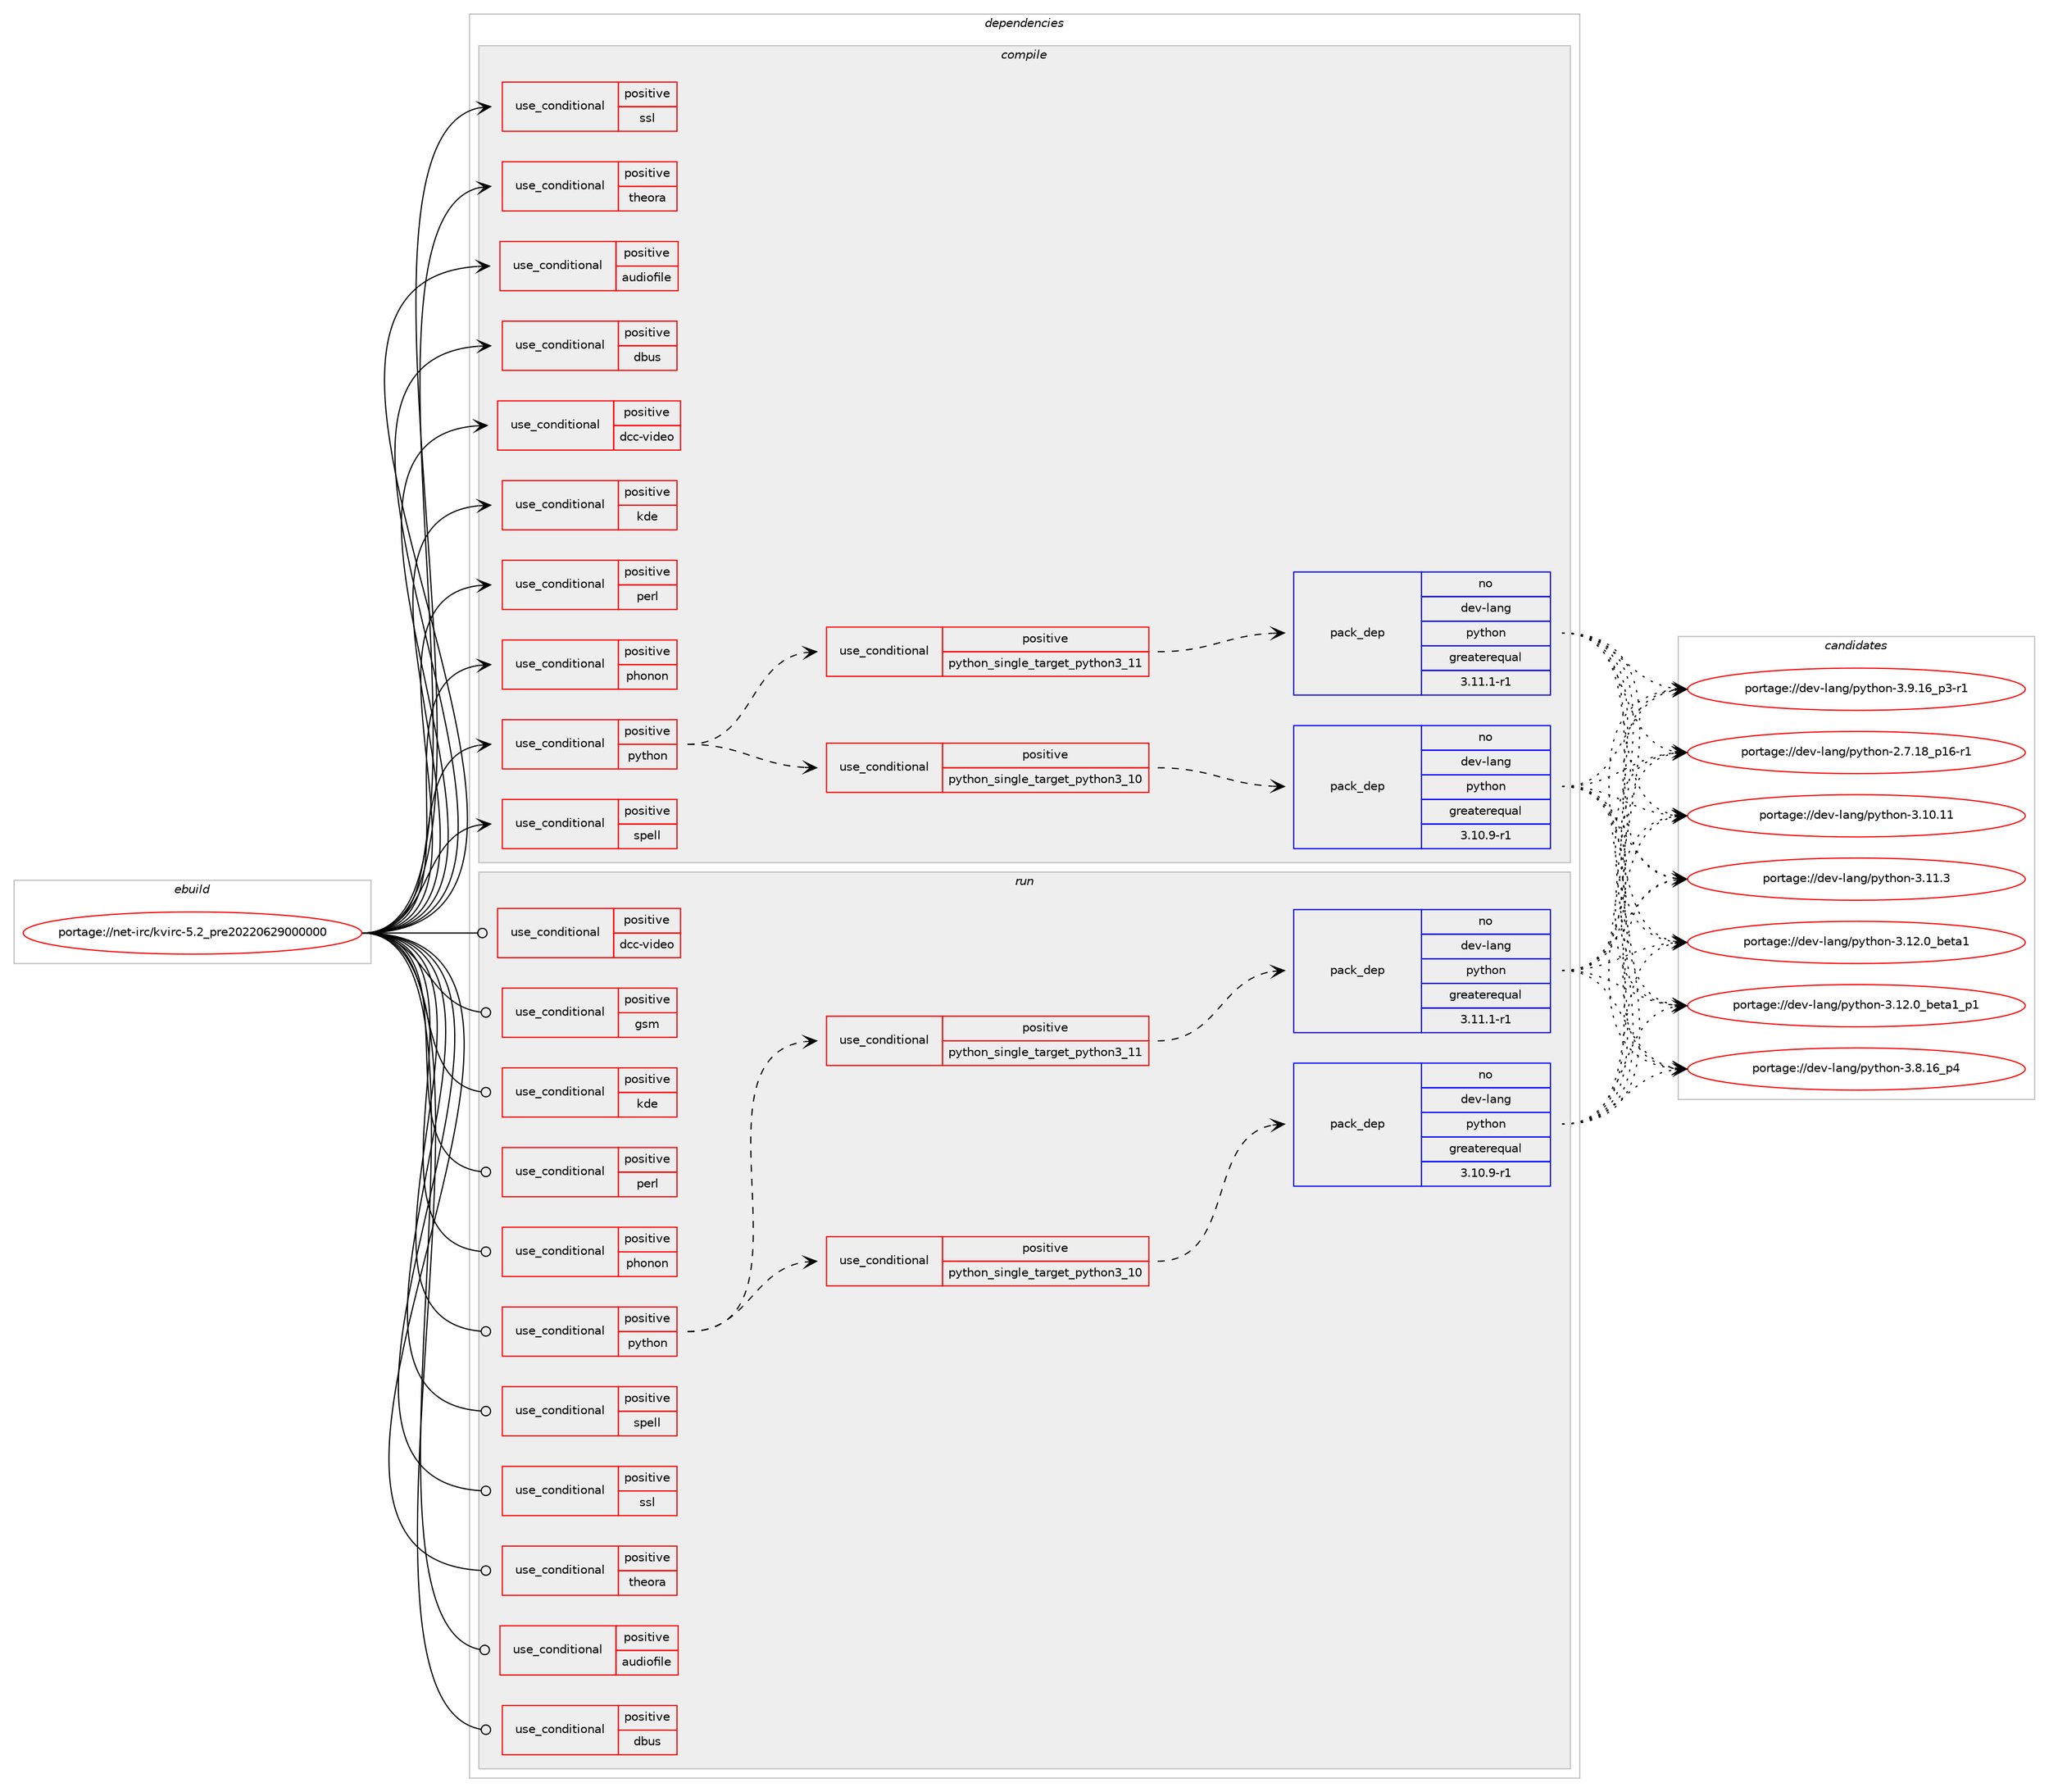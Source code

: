 digraph prolog {

# *************
# Graph options
# *************

newrank=true;
concentrate=true;
compound=true;
graph [rankdir=LR,fontname=Helvetica,fontsize=10,ranksep=1.5];#, ranksep=2.5, nodesep=0.2];
edge  [arrowhead=vee];
node  [fontname=Helvetica,fontsize=10];

# **********
# The ebuild
# **********

subgraph cluster_leftcol {
color=gray;
rank=same;
label=<<i>ebuild</i>>;
id [label="portage://net-irc/kvirc-5.2_pre20220629000000", color=red, width=4, href="../net-irc/kvirc-5.2_pre20220629000000.svg"];
}

# ****************
# The dependencies
# ****************

subgraph cluster_midcol {
color=gray;
label=<<i>dependencies</i>>;
subgraph cluster_compile {
fillcolor="#eeeeee";
style=filled;
label=<<i>compile</i>>;
subgraph cond471 {
dependency622 [label=<<TABLE BORDER="0" CELLBORDER="1" CELLSPACING="0" CELLPADDING="4"><TR><TD ROWSPAN="3" CELLPADDING="10">use_conditional</TD></TR><TR><TD>positive</TD></TR><TR><TD>audiofile</TD></TR></TABLE>>, shape=none, color=red];
# *** BEGIN UNKNOWN DEPENDENCY TYPE (TODO) ***
# dependency622 -> package_dependency(portage://net-irc/kvirc-5.2_pre20220629000000,install,no,media-libs,audiofile,none,[,,],[],[])
# *** END UNKNOWN DEPENDENCY TYPE (TODO) ***

}
id:e -> dependency622:w [weight=20,style="solid",arrowhead="vee"];
subgraph cond472 {
dependency623 [label=<<TABLE BORDER="0" CELLBORDER="1" CELLSPACING="0" CELLPADDING="4"><TR><TD ROWSPAN="3" CELLPADDING="10">use_conditional</TD></TR><TR><TD>positive</TD></TR><TR><TD>dbus</TD></TR></TABLE>>, shape=none, color=red];
# *** BEGIN UNKNOWN DEPENDENCY TYPE (TODO) ***
# dependency623 -> package_dependency(portage://net-irc/kvirc-5.2_pre20220629000000,install,no,dev-qt,qtdbus,none,[,,],[slot(5)],[])
# *** END UNKNOWN DEPENDENCY TYPE (TODO) ***

}
id:e -> dependency623:w [weight=20,style="solid",arrowhead="vee"];
subgraph cond473 {
dependency624 [label=<<TABLE BORDER="0" CELLBORDER="1" CELLSPACING="0" CELLPADDING="4"><TR><TD ROWSPAN="3" CELLPADDING="10">use_conditional</TD></TR><TR><TD>positive</TD></TR><TR><TD>dcc-video</TD></TR></TABLE>>, shape=none, color=red];
# *** BEGIN UNKNOWN DEPENDENCY TYPE (TODO) ***
# dependency624 -> package_dependency(portage://net-irc/kvirc-5.2_pre20220629000000,install,no,dev-qt,qtmultimedia,none,[,,],[slot(5)],[use(enable(widgets),none)])
# *** END UNKNOWN DEPENDENCY TYPE (TODO) ***

}
id:e -> dependency624:w [weight=20,style="solid",arrowhead="vee"];
subgraph cond474 {
dependency625 [label=<<TABLE BORDER="0" CELLBORDER="1" CELLSPACING="0" CELLPADDING="4"><TR><TD ROWSPAN="3" CELLPADDING="10">use_conditional</TD></TR><TR><TD>positive</TD></TR><TR><TD>kde</TD></TR></TABLE>>, shape=none, color=red];
# *** BEGIN UNKNOWN DEPENDENCY TYPE (TODO) ***
# dependency625 -> package_dependency(portage://net-irc/kvirc-5.2_pre20220629000000,install,no,kde-frameworks,kcoreaddons,none,[,,],[slot(5)],[])
# *** END UNKNOWN DEPENDENCY TYPE (TODO) ***

# *** BEGIN UNKNOWN DEPENDENCY TYPE (TODO) ***
# dependency625 -> package_dependency(portage://net-irc/kvirc-5.2_pre20220629000000,install,no,kde-frameworks,ki18n,none,[,,],[slot(5)],[])
# *** END UNKNOWN DEPENDENCY TYPE (TODO) ***

# *** BEGIN UNKNOWN DEPENDENCY TYPE (TODO) ***
# dependency625 -> package_dependency(portage://net-irc/kvirc-5.2_pre20220629000000,install,no,kde-frameworks,knotifications,none,[,,],[slot(5)],[])
# *** END UNKNOWN DEPENDENCY TYPE (TODO) ***

# *** BEGIN UNKNOWN DEPENDENCY TYPE (TODO) ***
# dependency625 -> package_dependency(portage://net-irc/kvirc-5.2_pre20220629000000,install,no,kde-frameworks,kservice,none,[,,],[slot(5)],[])
# *** END UNKNOWN DEPENDENCY TYPE (TODO) ***

# *** BEGIN UNKNOWN DEPENDENCY TYPE (TODO) ***
# dependency625 -> package_dependency(portage://net-irc/kvirc-5.2_pre20220629000000,install,no,kde-frameworks,kwindowsystem,none,[,,],[slot(5)],[])
# *** END UNKNOWN DEPENDENCY TYPE (TODO) ***

# *** BEGIN UNKNOWN DEPENDENCY TYPE (TODO) ***
# dependency625 -> package_dependency(portage://net-irc/kvirc-5.2_pre20220629000000,install,no,kde-frameworks,kxmlgui,none,[,,],[slot(5)],[])
# *** END UNKNOWN DEPENDENCY TYPE (TODO) ***

}
id:e -> dependency625:w [weight=20,style="solid",arrowhead="vee"];
subgraph cond475 {
dependency626 [label=<<TABLE BORDER="0" CELLBORDER="1" CELLSPACING="0" CELLPADDING="4"><TR><TD ROWSPAN="3" CELLPADDING="10">use_conditional</TD></TR><TR><TD>positive</TD></TR><TR><TD>perl</TD></TR></TABLE>>, shape=none, color=red];
# *** BEGIN UNKNOWN DEPENDENCY TYPE (TODO) ***
# dependency626 -> package_dependency(portage://net-irc/kvirc-5.2_pre20220629000000,install,no,dev-lang,perl,none,[,,],[slot(0),equal],[])
# *** END UNKNOWN DEPENDENCY TYPE (TODO) ***

}
id:e -> dependency626:w [weight=20,style="solid",arrowhead="vee"];
subgraph cond476 {
dependency627 [label=<<TABLE BORDER="0" CELLBORDER="1" CELLSPACING="0" CELLPADDING="4"><TR><TD ROWSPAN="3" CELLPADDING="10">use_conditional</TD></TR><TR><TD>positive</TD></TR><TR><TD>phonon</TD></TR></TABLE>>, shape=none, color=red];
# *** BEGIN UNKNOWN DEPENDENCY TYPE (TODO) ***
# dependency627 -> package_dependency(portage://net-irc/kvirc-5.2_pre20220629000000,install,no,media-libs,phonon,none,[,,],[],[use(enable(qt5),positive)])
# *** END UNKNOWN DEPENDENCY TYPE (TODO) ***

}
id:e -> dependency627:w [weight=20,style="solid",arrowhead="vee"];
subgraph cond477 {
dependency628 [label=<<TABLE BORDER="0" CELLBORDER="1" CELLSPACING="0" CELLPADDING="4"><TR><TD ROWSPAN="3" CELLPADDING="10">use_conditional</TD></TR><TR><TD>positive</TD></TR><TR><TD>python</TD></TR></TABLE>>, shape=none, color=red];
subgraph cond478 {
dependency629 [label=<<TABLE BORDER="0" CELLBORDER="1" CELLSPACING="0" CELLPADDING="4"><TR><TD ROWSPAN="3" CELLPADDING="10">use_conditional</TD></TR><TR><TD>positive</TD></TR><TR><TD>python_single_target_python3_10</TD></TR></TABLE>>, shape=none, color=red];
subgraph pack149 {
dependency630 [label=<<TABLE BORDER="0" CELLBORDER="1" CELLSPACING="0" CELLPADDING="4" WIDTH="220"><TR><TD ROWSPAN="6" CELLPADDING="30">pack_dep</TD></TR><TR><TD WIDTH="110">no</TD></TR><TR><TD>dev-lang</TD></TR><TR><TD>python</TD></TR><TR><TD>greaterequal</TD></TR><TR><TD>3.10.9-r1</TD></TR></TABLE>>, shape=none, color=blue];
}
dependency629:e -> dependency630:w [weight=20,style="dashed",arrowhead="vee"];
}
dependency628:e -> dependency629:w [weight=20,style="dashed",arrowhead="vee"];
subgraph cond479 {
dependency631 [label=<<TABLE BORDER="0" CELLBORDER="1" CELLSPACING="0" CELLPADDING="4"><TR><TD ROWSPAN="3" CELLPADDING="10">use_conditional</TD></TR><TR><TD>positive</TD></TR><TR><TD>python_single_target_python3_11</TD></TR></TABLE>>, shape=none, color=red];
subgraph pack150 {
dependency632 [label=<<TABLE BORDER="0" CELLBORDER="1" CELLSPACING="0" CELLPADDING="4" WIDTH="220"><TR><TD ROWSPAN="6" CELLPADDING="30">pack_dep</TD></TR><TR><TD WIDTH="110">no</TD></TR><TR><TD>dev-lang</TD></TR><TR><TD>python</TD></TR><TR><TD>greaterequal</TD></TR><TR><TD>3.11.1-r1</TD></TR></TABLE>>, shape=none, color=blue];
}
dependency631:e -> dependency632:w [weight=20,style="dashed",arrowhead="vee"];
}
dependency628:e -> dependency631:w [weight=20,style="dashed",arrowhead="vee"];
}
id:e -> dependency628:w [weight=20,style="solid",arrowhead="vee"];
subgraph cond480 {
dependency633 [label=<<TABLE BORDER="0" CELLBORDER="1" CELLSPACING="0" CELLPADDING="4"><TR><TD ROWSPAN="3" CELLPADDING="10">use_conditional</TD></TR><TR><TD>positive</TD></TR><TR><TD>spell</TD></TR></TABLE>>, shape=none, color=red];
# *** BEGIN UNKNOWN DEPENDENCY TYPE (TODO) ***
# dependency633 -> package_dependency(portage://net-irc/kvirc-5.2_pre20220629000000,install,no,app-text,enchant,none,[,,],[slot(2)],[])
# *** END UNKNOWN DEPENDENCY TYPE (TODO) ***

}
id:e -> dependency633:w [weight=20,style="solid",arrowhead="vee"];
subgraph cond481 {
dependency634 [label=<<TABLE BORDER="0" CELLBORDER="1" CELLSPACING="0" CELLPADDING="4"><TR><TD ROWSPAN="3" CELLPADDING="10">use_conditional</TD></TR><TR><TD>positive</TD></TR><TR><TD>ssl</TD></TR></TABLE>>, shape=none, color=red];
# *** BEGIN UNKNOWN DEPENDENCY TYPE (TODO) ***
# dependency634 -> package_dependency(portage://net-irc/kvirc-5.2_pre20220629000000,install,no,dev-libs,openssl,none,[,,],[slot(0),equal],[])
# *** END UNKNOWN DEPENDENCY TYPE (TODO) ***

}
id:e -> dependency634:w [weight=20,style="solid",arrowhead="vee"];
subgraph cond482 {
dependency635 [label=<<TABLE BORDER="0" CELLBORDER="1" CELLSPACING="0" CELLPADDING="4"><TR><TD ROWSPAN="3" CELLPADDING="10">use_conditional</TD></TR><TR><TD>positive</TD></TR><TR><TD>theora</TD></TR></TABLE>>, shape=none, color=red];
# *** BEGIN UNKNOWN DEPENDENCY TYPE (TODO) ***
# dependency635 -> package_dependency(portage://net-irc/kvirc-5.2_pre20220629000000,install,no,media-libs,libogg,none,[,,],[],[])
# *** END UNKNOWN DEPENDENCY TYPE (TODO) ***

# *** BEGIN UNKNOWN DEPENDENCY TYPE (TODO) ***
# dependency635 -> package_dependency(portage://net-irc/kvirc-5.2_pre20220629000000,install,no,media-libs,libtheora,none,[,,],[],[])
# *** END UNKNOWN DEPENDENCY TYPE (TODO) ***

# *** BEGIN UNKNOWN DEPENDENCY TYPE (TODO) ***
# dependency635 -> package_dependency(portage://net-irc/kvirc-5.2_pre20220629000000,install,no,media-libs,libvorbis,none,[,,],[],[])
# *** END UNKNOWN DEPENDENCY TYPE (TODO) ***

}
id:e -> dependency635:w [weight=20,style="solid",arrowhead="vee"];
# *** BEGIN UNKNOWN DEPENDENCY TYPE (TODO) ***
# id -> package_dependency(portage://net-irc/kvirc-5.2_pre20220629000000,install,no,dev-qt,qtcore,none,[,,],[slot(5)],[])
# *** END UNKNOWN DEPENDENCY TYPE (TODO) ***

# *** BEGIN UNKNOWN DEPENDENCY TYPE (TODO) ***
# id -> package_dependency(portage://net-irc/kvirc-5.2_pre20220629000000,install,no,dev-qt,qtgui,none,[,,],[slot(5)],[])
# *** END UNKNOWN DEPENDENCY TYPE (TODO) ***

# *** BEGIN UNKNOWN DEPENDENCY TYPE (TODO) ***
# id -> package_dependency(portage://net-irc/kvirc-5.2_pre20220629000000,install,no,dev-qt,qtmultimedia,none,[,,],[slot(5)],[])
# *** END UNKNOWN DEPENDENCY TYPE (TODO) ***

# *** BEGIN UNKNOWN DEPENDENCY TYPE (TODO) ***
# id -> package_dependency(portage://net-irc/kvirc-5.2_pre20220629000000,install,no,dev-qt,qtnetwork,none,[,,],[slot(5)],[])
# *** END UNKNOWN DEPENDENCY TYPE (TODO) ***

# *** BEGIN UNKNOWN DEPENDENCY TYPE (TODO) ***
# id -> package_dependency(portage://net-irc/kvirc-5.2_pre20220629000000,install,no,dev-qt,qtprintsupport,none,[,,],[slot(5)],[])
# *** END UNKNOWN DEPENDENCY TYPE (TODO) ***

# *** BEGIN UNKNOWN DEPENDENCY TYPE (TODO) ***
# id -> package_dependency(portage://net-irc/kvirc-5.2_pre20220629000000,install,no,dev-qt,qtsql,none,[,,],[slot(5)],[])
# *** END UNKNOWN DEPENDENCY TYPE (TODO) ***

# *** BEGIN UNKNOWN DEPENDENCY TYPE (TODO) ***
# id -> package_dependency(portage://net-irc/kvirc-5.2_pre20220629000000,install,no,dev-qt,qtwidgets,none,[,,],[slot(5)],[])
# *** END UNKNOWN DEPENDENCY TYPE (TODO) ***

# *** BEGIN UNKNOWN DEPENDENCY TYPE (TODO) ***
# id -> package_dependency(portage://net-irc/kvirc-5.2_pre20220629000000,install,no,dev-qt,qtx11extras,none,[,,],[slot(5)],[])
# *** END UNKNOWN DEPENDENCY TYPE (TODO) ***

# *** BEGIN UNKNOWN DEPENDENCY TYPE (TODO) ***
# id -> package_dependency(portage://net-irc/kvirc-5.2_pre20220629000000,install,no,dev-qt,qtxml,none,[,,],[slot(5)],[])
# *** END UNKNOWN DEPENDENCY TYPE (TODO) ***

# *** BEGIN UNKNOWN DEPENDENCY TYPE (TODO) ***
# id -> package_dependency(portage://net-irc/kvirc-5.2_pre20220629000000,install,no,sys-libs,zlib,none,[,,],[slot(0),equal],[])
# *** END UNKNOWN DEPENDENCY TYPE (TODO) ***

# *** BEGIN UNKNOWN DEPENDENCY TYPE (TODO) ***
# id -> package_dependency(portage://net-irc/kvirc-5.2_pre20220629000000,install,no,x11-libs,libX11,none,[,,],[],[])
# *** END UNKNOWN DEPENDENCY TYPE (TODO) ***

# *** BEGIN UNKNOWN DEPENDENCY TYPE (TODO) ***
# id -> package_dependency(portage://net-irc/kvirc-5.2_pre20220629000000,install,no,x11-libs,libXScrnSaver,none,[,,],[],[])
# *** END UNKNOWN DEPENDENCY TYPE (TODO) ***

}
subgraph cluster_compileandrun {
fillcolor="#eeeeee";
style=filled;
label=<<i>compile and run</i>>;
}
subgraph cluster_run {
fillcolor="#eeeeee";
style=filled;
label=<<i>run</i>>;
subgraph cond483 {
dependency636 [label=<<TABLE BORDER="0" CELLBORDER="1" CELLSPACING="0" CELLPADDING="4"><TR><TD ROWSPAN="3" CELLPADDING="10">use_conditional</TD></TR><TR><TD>positive</TD></TR><TR><TD>audiofile</TD></TR></TABLE>>, shape=none, color=red];
# *** BEGIN UNKNOWN DEPENDENCY TYPE (TODO) ***
# dependency636 -> package_dependency(portage://net-irc/kvirc-5.2_pre20220629000000,run,no,media-libs,audiofile,none,[,,],[],[])
# *** END UNKNOWN DEPENDENCY TYPE (TODO) ***

}
id:e -> dependency636:w [weight=20,style="solid",arrowhead="odot"];
subgraph cond484 {
dependency637 [label=<<TABLE BORDER="0" CELLBORDER="1" CELLSPACING="0" CELLPADDING="4"><TR><TD ROWSPAN="3" CELLPADDING="10">use_conditional</TD></TR><TR><TD>positive</TD></TR><TR><TD>dbus</TD></TR></TABLE>>, shape=none, color=red];
# *** BEGIN UNKNOWN DEPENDENCY TYPE (TODO) ***
# dependency637 -> package_dependency(portage://net-irc/kvirc-5.2_pre20220629000000,run,no,dev-qt,qtdbus,none,[,,],[slot(5)],[])
# *** END UNKNOWN DEPENDENCY TYPE (TODO) ***

}
id:e -> dependency637:w [weight=20,style="solid",arrowhead="odot"];
subgraph cond485 {
dependency638 [label=<<TABLE BORDER="0" CELLBORDER="1" CELLSPACING="0" CELLPADDING="4"><TR><TD ROWSPAN="3" CELLPADDING="10">use_conditional</TD></TR><TR><TD>positive</TD></TR><TR><TD>dcc-video</TD></TR></TABLE>>, shape=none, color=red];
# *** BEGIN UNKNOWN DEPENDENCY TYPE (TODO) ***
# dependency638 -> package_dependency(portage://net-irc/kvirc-5.2_pre20220629000000,run,no,dev-qt,qtmultimedia,none,[,,],[slot(5)],[use(enable(widgets),none)])
# *** END UNKNOWN DEPENDENCY TYPE (TODO) ***

}
id:e -> dependency638:w [weight=20,style="solid",arrowhead="odot"];
subgraph cond486 {
dependency639 [label=<<TABLE BORDER="0" CELLBORDER="1" CELLSPACING="0" CELLPADDING="4"><TR><TD ROWSPAN="3" CELLPADDING="10">use_conditional</TD></TR><TR><TD>positive</TD></TR><TR><TD>gsm</TD></TR></TABLE>>, shape=none, color=red];
# *** BEGIN UNKNOWN DEPENDENCY TYPE (TODO) ***
# dependency639 -> package_dependency(portage://net-irc/kvirc-5.2_pre20220629000000,run,no,media-sound,gsm,none,[,,],[],[])
# *** END UNKNOWN DEPENDENCY TYPE (TODO) ***

}
id:e -> dependency639:w [weight=20,style="solid",arrowhead="odot"];
subgraph cond487 {
dependency640 [label=<<TABLE BORDER="0" CELLBORDER="1" CELLSPACING="0" CELLPADDING="4"><TR><TD ROWSPAN="3" CELLPADDING="10">use_conditional</TD></TR><TR><TD>positive</TD></TR><TR><TD>kde</TD></TR></TABLE>>, shape=none, color=red];
# *** BEGIN UNKNOWN DEPENDENCY TYPE (TODO) ***
# dependency640 -> package_dependency(portage://net-irc/kvirc-5.2_pre20220629000000,run,no,kde-frameworks,kcoreaddons,none,[,,],[slot(5)],[])
# *** END UNKNOWN DEPENDENCY TYPE (TODO) ***

# *** BEGIN UNKNOWN DEPENDENCY TYPE (TODO) ***
# dependency640 -> package_dependency(portage://net-irc/kvirc-5.2_pre20220629000000,run,no,kde-frameworks,ki18n,none,[,,],[slot(5)],[])
# *** END UNKNOWN DEPENDENCY TYPE (TODO) ***

# *** BEGIN UNKNOWN DEPENDENCY TYPE (TODO) ***
# dependency640 -> package_dependency(portage://net-irc/kvirc-5.2_pre20220629000000,run,no,kde-frameworks,knotifications,none,[,,],[slot(5)],[])
# *** END UNKNOWN DEPENDENCY TYPE (TODO) ***

# *** BEGIN UNKNOWN DEPENDENCY TYPE (TODO) ***
# dependency640 -> package_dependency(portage://net-irc/kvirc-5.2_pre20220629000000,run,no,kde-frameworks,kservice,none,[,,],[slot(5)],[])
# *** END UNKNOWN DEPENDENCY TYPE (TODO) ***

# *** BEGIN UNKNOWN DEPENDENCY TYPE (TODO) ***
# dependency640 -> package_dependency(portage://net-irc/kvirc-5.2_pre20220629000000,run,no,kde-frameworks,kwindowsystem,none,[,,],[slot(5)],[])
# *** END UNKNOWN DEPENDENCY TYPE (TODO) ***

# *** BEGIN UNKNOWN DEPENDENCY TYPE (TODO) ***
# dependency640 -> package_dependency(portage://net-irc/kvirc-5.2_pre20220629000000,run,no,kde-frameworks,kxmlgui,none,[,,],[slot(5)],[])
# *** END UNKNOWN DEPENDENCY TYPE (TODO) ***

}
id:e -> dependency640:w [weight=20,style="solid",arrowhead="odot"];
subgraph cond488 {
dependency641 [label=<<TABLE BORDER="0" CELLBORDER="1" CELLSPACING="0" CELLPADDING="4"><TR><TD ROWSPAN="3" CELLPADDING="10">use_conditional</TD></TR><TR><TD>positive</TD></TR><TR><TD>perl</TD></TR></TABLE>>, shape=none, color=red];
# *** BEGIN UNKNOWN DEPENDENCY TYPE (TODO) ***
# dependency641 -> package_dependency(portage://net-irc/kvirc-5.2_pre20220629000000,run,no,dev-lang,perl,none,[,,],[slot(0),equal],[])
# *** END UNKNOWN DEPENDENCY TYPE (TODO) ***

}
id:e -> dependency641:w [weight=20,style="solid",arrowhead="odot"];
subgraph cond489 {
dependency642 [label=<<TABLE BORDER="0" CELLBORDER="1" CELLSPACING="0" CELLPADDING="4"><TR><TD ROWSPAN="3" CELLPADDING="10">use_conditional</TD></TR><TR><TD>positive</TD></TR><TR><TD>phonon</TD></TR></TABLE>>, shape=none, color=red];
# *** BEGIN UNKNOWN DEPENDENCY TYPE (TODO) ***
# dependency642 -> package_dependency(portage://net-irc/kvirc-5.2_pre20220629000000,run,no,media-libs,phonon,none,[,,],[],[use(enable(qt5),positive)])
# *** END UNKNOWN DEPENDENCY TYPE (TODO) ***

}
id:e -> dependency642:w [weight=20,style="solid",arrowhead="odot"];
subgraph cond490 {
dependency643 [label=<<TABLE BORDER="0" CELLBORDER="1" CELLSPACING="0" CELLPADDING="4"><TR><TD ROWSPAN="3" CELLPADDING="10">use_conditional</TD></TR><TR><TD>positive</TD></TR><TR><TD>python</TD></TR></TABLE>>, shape=none, color=red];
subgraph cond491 {
dependency644 [label=<<TABLE BORDER="0" CELLBORDER="1" CELLSPACING="0" CELLPADDING="4"><TR><TD ROWSPAN="3" CELLPADDING="10">use_conditional</TD></TR><TR><TD>positive</TD></TR><TR><TD>python_single_target_python3_10</TD></TR></TABLE>>, shape=none, color=red];
subgraph pack151 {
dependency645 [label=<<TABLE BORDER="0" CELLBORDER="1" CELLSPACING="0" CELLPADDING="4" WIDTH="220"><TR><TD ROWSPAN="6" CELLPADDING="30">pack_dep</TD></TR><TR><TD WIDTH="110">no</TD></TR><TR><TD>dev-lang</TD></TR><TR><TD>python</TD></TR><TR><TD>greaterequal</TD></TR><TR><TD>3.10.9-r1</TD></TR></TABLE>>, shape=none, color=blue];
}
dependency644:e -> dependency645:w [weight=20,style="dashed",arrowhead="vee"];
}
dependency643:e -> dependency644:w [weight=20,style="dashed",arrowhead="vee"];
subgraph cond492 {
dependency646 [label=<<TABLE BORDER="0" CELLBORDER="1" CELLSPACING="0" CELLPADDING="4"><TR><TD ROWSPAN="3" CELLPADDING="10">use_conditional</TD></TR><TR><TD>positive</TD></TR><TR><TD>python_single_target_python3_11</TD></TR></TABLE>>, shape=none, color=red];
subgraph pack152 {
dependency647 [label=<<TABLE BORDER="0" CELLBORDER="1" CELLSPACING="0" CELLPADDING="4" WIDTH="220"><TR><TD ROWSPAN="6" CELLPADDING="30">pack_dep</TD></TR><TR><TD WIDTH="110">no</TD></TR><TR><TD>dev-lang</TD></TR><TR><TD>python</TD></TR><TR><TD>greaterequal</TD></TR><TR><TD>3.11.1-r1</TD></TR></TABLE>>, shape=none, color=blue];
}
dependency646:e -> dependency647:w [weight=20,style="dashed",arrowhead="vee"];
}
dependency643:e -> dependency646:w [weight=20,style="dashed",arrowhead="vee"];
}
id:e -> dependency643:w [weight=20,style="solid",arrowhead="odot"];
subgraph cond493 {
dependency648 [label=<<TABLE BORDER="0" CELLBORDER="1" CELLSPACING="0" CELLPADDING="4"><TR><TD ROWSPAN="3" CELLPADDING="10">use_conditional</TD></TR><TR><TD>positive</TD></TR><TR><TD>spell</TD></TR></TABLE>>, shape=none, color=red];
# *** BEGIN UNKNOWN DEPENDENCY TYPE (TODO) ***
# dependency648 -> package_dependency(portage://net-irc/kvirc-5.2_pre20220629000000,run,no,app-text,enchant,none,[,,],[slot(2)],[])
# *** END UNKNOWN DEPENDENCY TYPE (TODO) ***

}
id:e -> dependency648:w [weight=20,style="solid",arrowhead="odot"];
subgraph cond494 {
dependency649 [label=<<TABLE BORDER="0" CELLBORDER="1" CELLSPACING="0" CELLPADDING="4"><TR><TD ROWSPAN="3" CELLPADDING="10">use_conditional</TD></TR><TR><TD>positive</TD></TR><TR><TD>ssl</TD></TR></TABLE>>, shape=none, color=red];
# *** BEGIN UNKNOWN DEPENDENCY TYPE (TODO) ***
# dependency649 -> package_dependency(portage://net-irc/kvirc-5.2_pre20220629000000,run,no,dev-libs,openssl,none,[,,],[slot(0),equal],[])
# *** END UNKNOWN DEPENDENCY TYPE (TODO) ***

}
id:e -> dependency649:w [weight=20,style="solid",arrowhead="odot"];
subgraph cond495 {
dependency650 [label=<<TABLE BORDER="0" CELLBORDER="1" CELLSPACING="0" CELLPADDING="4"><TR><TD ROWSPAN="3" CELLPADDING="10">use_conditional</TD></TR><TR><TD>positive</TD></TR><TR><TD>theora</TD></TR></TABLE>>, shape=none, color=red];
# *** BEGIN UNKNOWN DEPENDENCY TYPE (TODO) ***
# dependency650 -> package_dependency(portage://net-irc/kvirc-5.2_pre20220629000000,run,no,media-libs,libogg,none,[,,],[],[])
# *** END UNKNOWN DEPENDENCY TYPE (TODO) ***

# *** BEGIN UNKNOWN DEPENDENCY TYPE (TODO) ***
# dependency650 -> package_dependency(portage://net-irc/kvirc-5.2_pre20220629000000,run,no,media-libs,libtheora,none,[,,],[],[])
# *** END UNKNOWN DEPENDENCY TYPE (TODO) ***

# *** BEGIN UNKNOWN DEPENDENCY TYPE (TODO) ***
# dependency650 -> package_dependency(portage://net-irc/kvirc-5.2_pre20220629000000,run,no,media-libs,libvorbis,none,[,,],[],[])
# *** END UNKNOWN DEPENDENCY TYPE (TODO) ***

}
id:e -> dependency650:w [weight=20,style="solid",arrowhead="odot"];
# *** BEGIN UNKNOWN DEPENDENCY TYPE (TODO) ***
# id -> package_dependency(portage://net-irc/kvirc-5.2_pre20220629000000,run,no,dev-qt,qtcore,none,[,,],[slot(5)],[])
# *** END UNKNOWN DEPENDENCY TYPE (TODO) ***

# *** BEGIN UNKNOWN DEPENDENCY TYPE (TODO) ***
# id -> package_dependency(portage://net-irc/kvirc-5.2_pre20220629000000,run,no,dev-qt,qtgui,none,[,,],[slot(5)],[])
# *** END UNKNOWN DEPENDENCY TYPE (TODO) ***

# *** BEGIN UNKNOWN DEPENDENCY TYPE (TODO) ***
# id -> package_dependency(portage://net-irc/kvirc-5.2_pre20220629000000,run,no,dev-qt,qtmultimedia,none,[,,],[slot(5)],[])
# *** END UNKNOWN DEPENDENCY TYPE (TODO) ***

# *** BEGIN UNKNOWN DEPENDENCY TYPE (TODO) ***
# id -> package_dependency(portage://net-irc/kvirc-5.2_pre20220629000000,run,no,dev-qt,qtnetwork,none,[,,],[slot(5)],[])
# *** END UNKNOWN DEPENDENCY TYPE (TODO) ***

# *** BEGIN UNKNOWN DEPENDENCY TYPE (TODO) ***
# id -> package_dependency(portage://net-irc/kvirc-5.2_pre20220629000000,run,no,dev-qt,qtprintsupport,none,[,,],[slot(5)],[])
# *** END UNKNOWN DEPENDENCY TYPE (TODO) ***

# *** BEGIN UNKNOWN DEPENDENCY TYPE (TODO) ***
# id -> package_dependency(portage://net-irc/kvirc-5.2_pre20220629000000,run,no,dev-qt,qtsql,none,[,,],[slot(5)],[])
# *** END UNKNOWN DEPENDENCY TYPE (TODO) ***

# *** BEGIN UNKNOWN DEPENDENCY TYPE (TODO) ***
# id -> package_dependency(portage://net-irc/kvirc-5.2_pre20220629000000,run,no,dev-qt,qtwidgets,none,[,,],[slot(5)],[])
# *** END UNKNOWN DEPENDENCY TYPE (TODO) ***

# *** BEGIN UNKNOWN DEPENDENCY TYPE (TODO) ***
# id -> package_dependency(portage://net-irc/kvirc-5.2_pre20220629000000,run,no,dev-qt,qtx11extras,none,[,,],[slot(5)],[])
# *** END UNKNOWN DEPENDENCY TYPE (TODO) ***

# *** BEGIN UNKNOWN DEPENDENCY TYPE (TODO) ***
# id -> package_dependency(portage://net-irc/kvirc-5.2_pre20220629000000,run,no,dev-qt,qtxml,none,[,,],[slot(5)],[])
# *** END UNKNOWN DEPENDENCY TYPE (TODO) ***

# *** BEGIN UNKNOWN DEPENDENCY TYPE (TODO) ***
# id -> package_dependency(portage://net-irc/kvirc-5.2_pre20220629000000,run,no,sys-libs,zlib,none,[,,],[slot(0),equal],[])
# *** END UNKNOWN DEPENDENCY TYPE (TODO) ***

# *** BEGIN UNKNOWN DEPENDENCY TYPE (TODO) ***
# id -> package_dependency(portage://net-irc/kvirc-5.2_pre20220629000000,run,no,x11-libs,libX11,none,[,,],[],[])
# *** END UNKNOWN DEPENDENCY TYPE (TODO) ***

# *** BEGIN UNKNOWN DEPENDENCY TYPE (TODO) ***
# id -> package_dependency(portage://net-irc/kvirc-5.2_pre20220629000000,run,no,x11-libs,libXScrnSaver,none,[,,],[],[])
# *** END UNKNOWN DEPENDENCY TYPE (TODO) ***

}
}

# **************
# The candidates
# **************

subgraph cluster_choices {
rank=same;
color=gray;
label=<<i>candidates</i>>;

subgraph choice149 {
color=black;
nodesep=1;
choice100101118451089711010347112121116104111110455046554649569511249544511449 [label="portage://dev-lang/python-2.7.18_p16-r1", color=red, width=4,href="../dev-lang/python-2.7.18_p16-r1.svg"];
choice1001011184510897110103471121211161041111104551464948464949 [label="portage://dev-lang/python-3.10.11", color=red, width=4,href="../dev-lang/python-3.10.11.svg"];
choice10010111845108971101034711212111610411111045514649494651 [label="portage://dev-lang/python-3.11.3", color=red, width=4,href="../dev-lang/python-3.11.3.svg"];
choice1001011184510897110103471121211161041111104551464950464895981011169749 [label="portage://dev-lang/python-3.12.0_beta1", color=red, width=4,href="../dev-lang/python-3.12.0_beta1.svg"];
choice10010111845108971101034711212111610411111045514649504648959810111697499511249 [label="portage://dev-lang/python-3.12.0_beta1_p1", color=red, width=4,href="../dev-lang/python-3.12.0_beta1_p1.svg"];
choice100101118451089711010347112121116104111110455146564649549511252 [label="portage://dev-lang/python-3.8.16_p4", color=red, width=4,href="../dev-lang/python-3.8.16_p4.svg"];
choice1001011184510897110103471121211161041111104551465746495495112514511449 [label="portage://dev-lang/python-3.9.16_p3-r1", color=red, width=4,href="../dev-lang/python-3.9.16_p3-r1.svg"];
dependency630:e -> choice100101118451089711010347112121116104111110455046554649569511249544511449:w [style=dotted,weight="100"];
dependency630:e -> choice1001011184510897110103471121211161041111104551464948464949:w [style=dotted,weight="100"];
dependency630:e -> choice10010111845108971101034711212111610411111045514649494651:w [style=dotted,weight="100"];
dependency630:e -> choice1001011184510897110103471121211161041111104551464950464895981011169749:w [style=dotted,weight="100"];
dependency630:e -> choice10010111845108971101034711212111610411111045514649504648959810111697499511249:w [style=dotted,weight="100"];
dependency630:e -> choice100101118451089711010347112121116104111110455146564649549511252:w [style=dotted,weight="100"];
dependency630:e -> choice1001011184510897110103471121211161041111104551465746495495112514511449:w [style=dotted,weight="100"];
}
subgraph choice150 {
color=black;
nodesep=1;
choice100101118451089711010347112121116104111110455046554649569511249544511449 [label="portage://dev-lang/python-2.7.18_p16-r1", color=red, width=4,href="../dev-lang/python-2.7.18_p16-r1.svg"];
choice1001011184510897110103471121211161041111104551464948464949 [label="portage://dev-lang/python-3.10.11", color=red, width=4,href="../dev-lang/python-3.10.11.svg"];
choice10010111845108971101034711212111610411111045514649494651 [label="portage://dev-lang/python-3.11.3", color=red, width=4,href="../dev-lang/python-3.11.3.svg"];
choice1001011184510897110103471121211161041111104551464950464895981011169749 [label="portage://dev-lang/python-3.12.0_beta1", color=red, width=4,href="../dev-lang/python-3.12.0_beta1.svg"];
choice10010111845108971101034711212111610411111045514649504648959810111697499511249 [label="portage://dev-lang/python-3.12.0_beta1_p1", color=red, width=4,href="../dev-lang/python-3.12.0_beta1_p1.svg"];
choice100101118451089711010347112121116104111110455146564649549511252 [label="portage://dev-lang/python-3.8.16_p4", color=red, width=4,href="../dev-lang/python-3.8.16_p4.svg"];
choice1001011184510897110103471121211161041111104551465746495495112514511449 [label="portage://dev-lang/python-3.9.16_p3-r1", color=red, width=4,href="../dev-lang/python-3.9.16_p3-r1.svg"];
dependency632:e -> choice100101118451089711010347112121116104111110455046554649569511249544511449:w [style=dotted,weight="100"];
dependency632:e -> choice1001011184510897110103471121211161041111104551464948464949:w [style=dotted,weight="100"];
dependency632:e -> choice10010111845108971101034711212111610411111045514649494651:w [style=dotted,weight="100"];
dependency632:e -> choice1001011184510897110103471121211161041111104551464950464895981011169749:w [style=dotted,weight="100"];
dependency632:e -> choice10010111845108971101034711212111610411111045514649504648959810111697499511249:w [style=dotted,weight="100"];
dependency632:e -> choice100101118451089711010347112121116104111110455146564649549511252:w [style=dotted,weight="100"];
dependency632:e -> choice1001011184510897110103471121211161041111104551465746495495112514511449:w [style=dotted,weight="100"];
}
subgraph choice151 {
color=black;
nodesep=1;
choice100101118451089711010347112121116104111110455046554649569511249544511449 [label="portage://dev-lang/python-2.7.18_p16-r1", color=red, width=4,href="../dev-lang/python-2.7.18_p16-r1.svg"];
choice1001011184510897110103471121211161041111104551464948464949 [label="portage://dev-lang/python-3.10.11", color=red, width=4,href="../dev-lang/python-3.10.11.svg"];
choice10010111845108971101034711212111610411111045514649494651 [label="portage://dev-lang/python-3.11.3", color=red, width=4,href="../dev-lang/python-3.11.3.svg"];
choice1001011184510897110103471121211161041111104551464950464895981011169749 [label="portage://dev-lang/python-3.12.0_beta1", color=red, width=4,href="../dev-lang/python-3.12.0_beta1.svg"];
choice10010111845108971101034711212111610411111045514649504648959810111697499511249 [label="portage://dev-lang/python-3.12.0_beta1_p1", color=red, width=4,href="../dev-lang/python-3.12.0_beta1_p1.svg"];
choice100101118451089711010347112121116104111110455146564649549511252 [label="portage://dev-lang/python-3.8.16_p4", color=red, width=4,href="../dev-lang/python-3.8.16_p4.svg"];
choice1001011184510897110103471121211161041111104551465746495495112514511449 [label="portage://dev-lang/python-3.9.16_p3-r1", color=red, width=4,href="../dev-lang/python-3.9.16_p3-r1.svg"];
dependency645:e -> choice100101118451089711010347112121116104111110455046554649569511249544511449:w [style=dotted,weight="100"];
dependency645:e -> choice1001011184510897110103471121211161041111104551464948464949:w [style=dotted,weight="100"];
dependency645:e -> choice10010111845108971101034711212111610411111045514649494651:w [style=dotted,weight="100"];
dependency645:e -> choice1001011184510897110103471121211161041111104551464950464895981011169749:w [style=dotted,weight="100"];
dependency645:e -> choice10010111845108971101034711212111610411111045514649504648959810111697499511249:w [style=dotted,weight="100"];
dependency645:e -> choice100101118451089711010347112121116104111110455146564649549511252:w [style=dotted,weight="100"];
dependency645:e -> choice1001011184510897110103471121211161041111104551465746495495112514511449:w [style=dotted,weight="100"];
}
subgraph choice152 {
color=black;
nodesep=1;
choice100101118451089711010347112121116104111110455046554649569511249544511449 [label="portage://dev-lang/python-2.7.18_p16-r1", color=red, width=4,href="../dev-lang/python-2.7.18_p16-r1.svg"];
choice1001011184510897110103471121211161041111104551464948464949 [label="portage://dev-lang/python-3.10.11", color=red, width=4,href="../dev-lang/python-3.10.11.svg"];
choice10010111845108971101034711212111610411111045514649494651 [label="portage://dev-lang/python-3.11.3", color=red, width=4,href="../dev-lang/python-3.11.3.svg"];
choice1001011184510897110103471121211161041111104551464950464895981011169749 [label="portage://dev-lang/python-3.12.0_beta1", color=red, width=4,href="../dev-lang/python-3.12.0_beta1.svg"];
choice10010111845108971101034711212111610411111045514649504648959810111697499511249 [label="portage://dev-lang/python-3.12.0_beta1_p1", color=red, width=4,href="../dev-lang/python-3.12.0_beta1_p1.svg"];
choice100101118451089711010347112121116104111110455146564649549511252 [label="portage://dev-lang/python-3.8.16_p4", color=red, width=4,href="../dev-lang/python-3.8.16_p4.svg"];
choice1001011184510897110103471121211161041111104551465746495495112514511449 [label="portage://dev-lang/python-3.9.16_p3-r1", color=red, width=4,href="../dev-lang/python-3.9.16_p3-r1.svg"];
dependency647:e -> choice100101118451089711010347112121116104111110455046554649569511249544511449:w [style=dotted,weight="100"];
dependency647:e -> choice1001011184510897110103471121211161041111104551464948464949:w [style=dotted,weight="100"];
dependency647:e -> choice10010111845108971101034711212111610411111045514649494651:w [style=dotted,weight="100"];
dependency647:e -> choice1001011184510897110103471121211161041111104551464950464895981011169749:w [style=dotted,weight="100"];
dependency647:e -> choice10010111845108971101034711212111610411111045514649504648959810111697499511249:w [style=dotted,weight="100"];
dependency647:e -> choice100101118451089711010347112121116104111110455146564649549511252:w [style=dotted,weight="100"];
dependency647:e -> choice1001011184510897110103471121211161041111104551465746495495112514511449:w [style=dotted,weight="100"];
}
}

}

